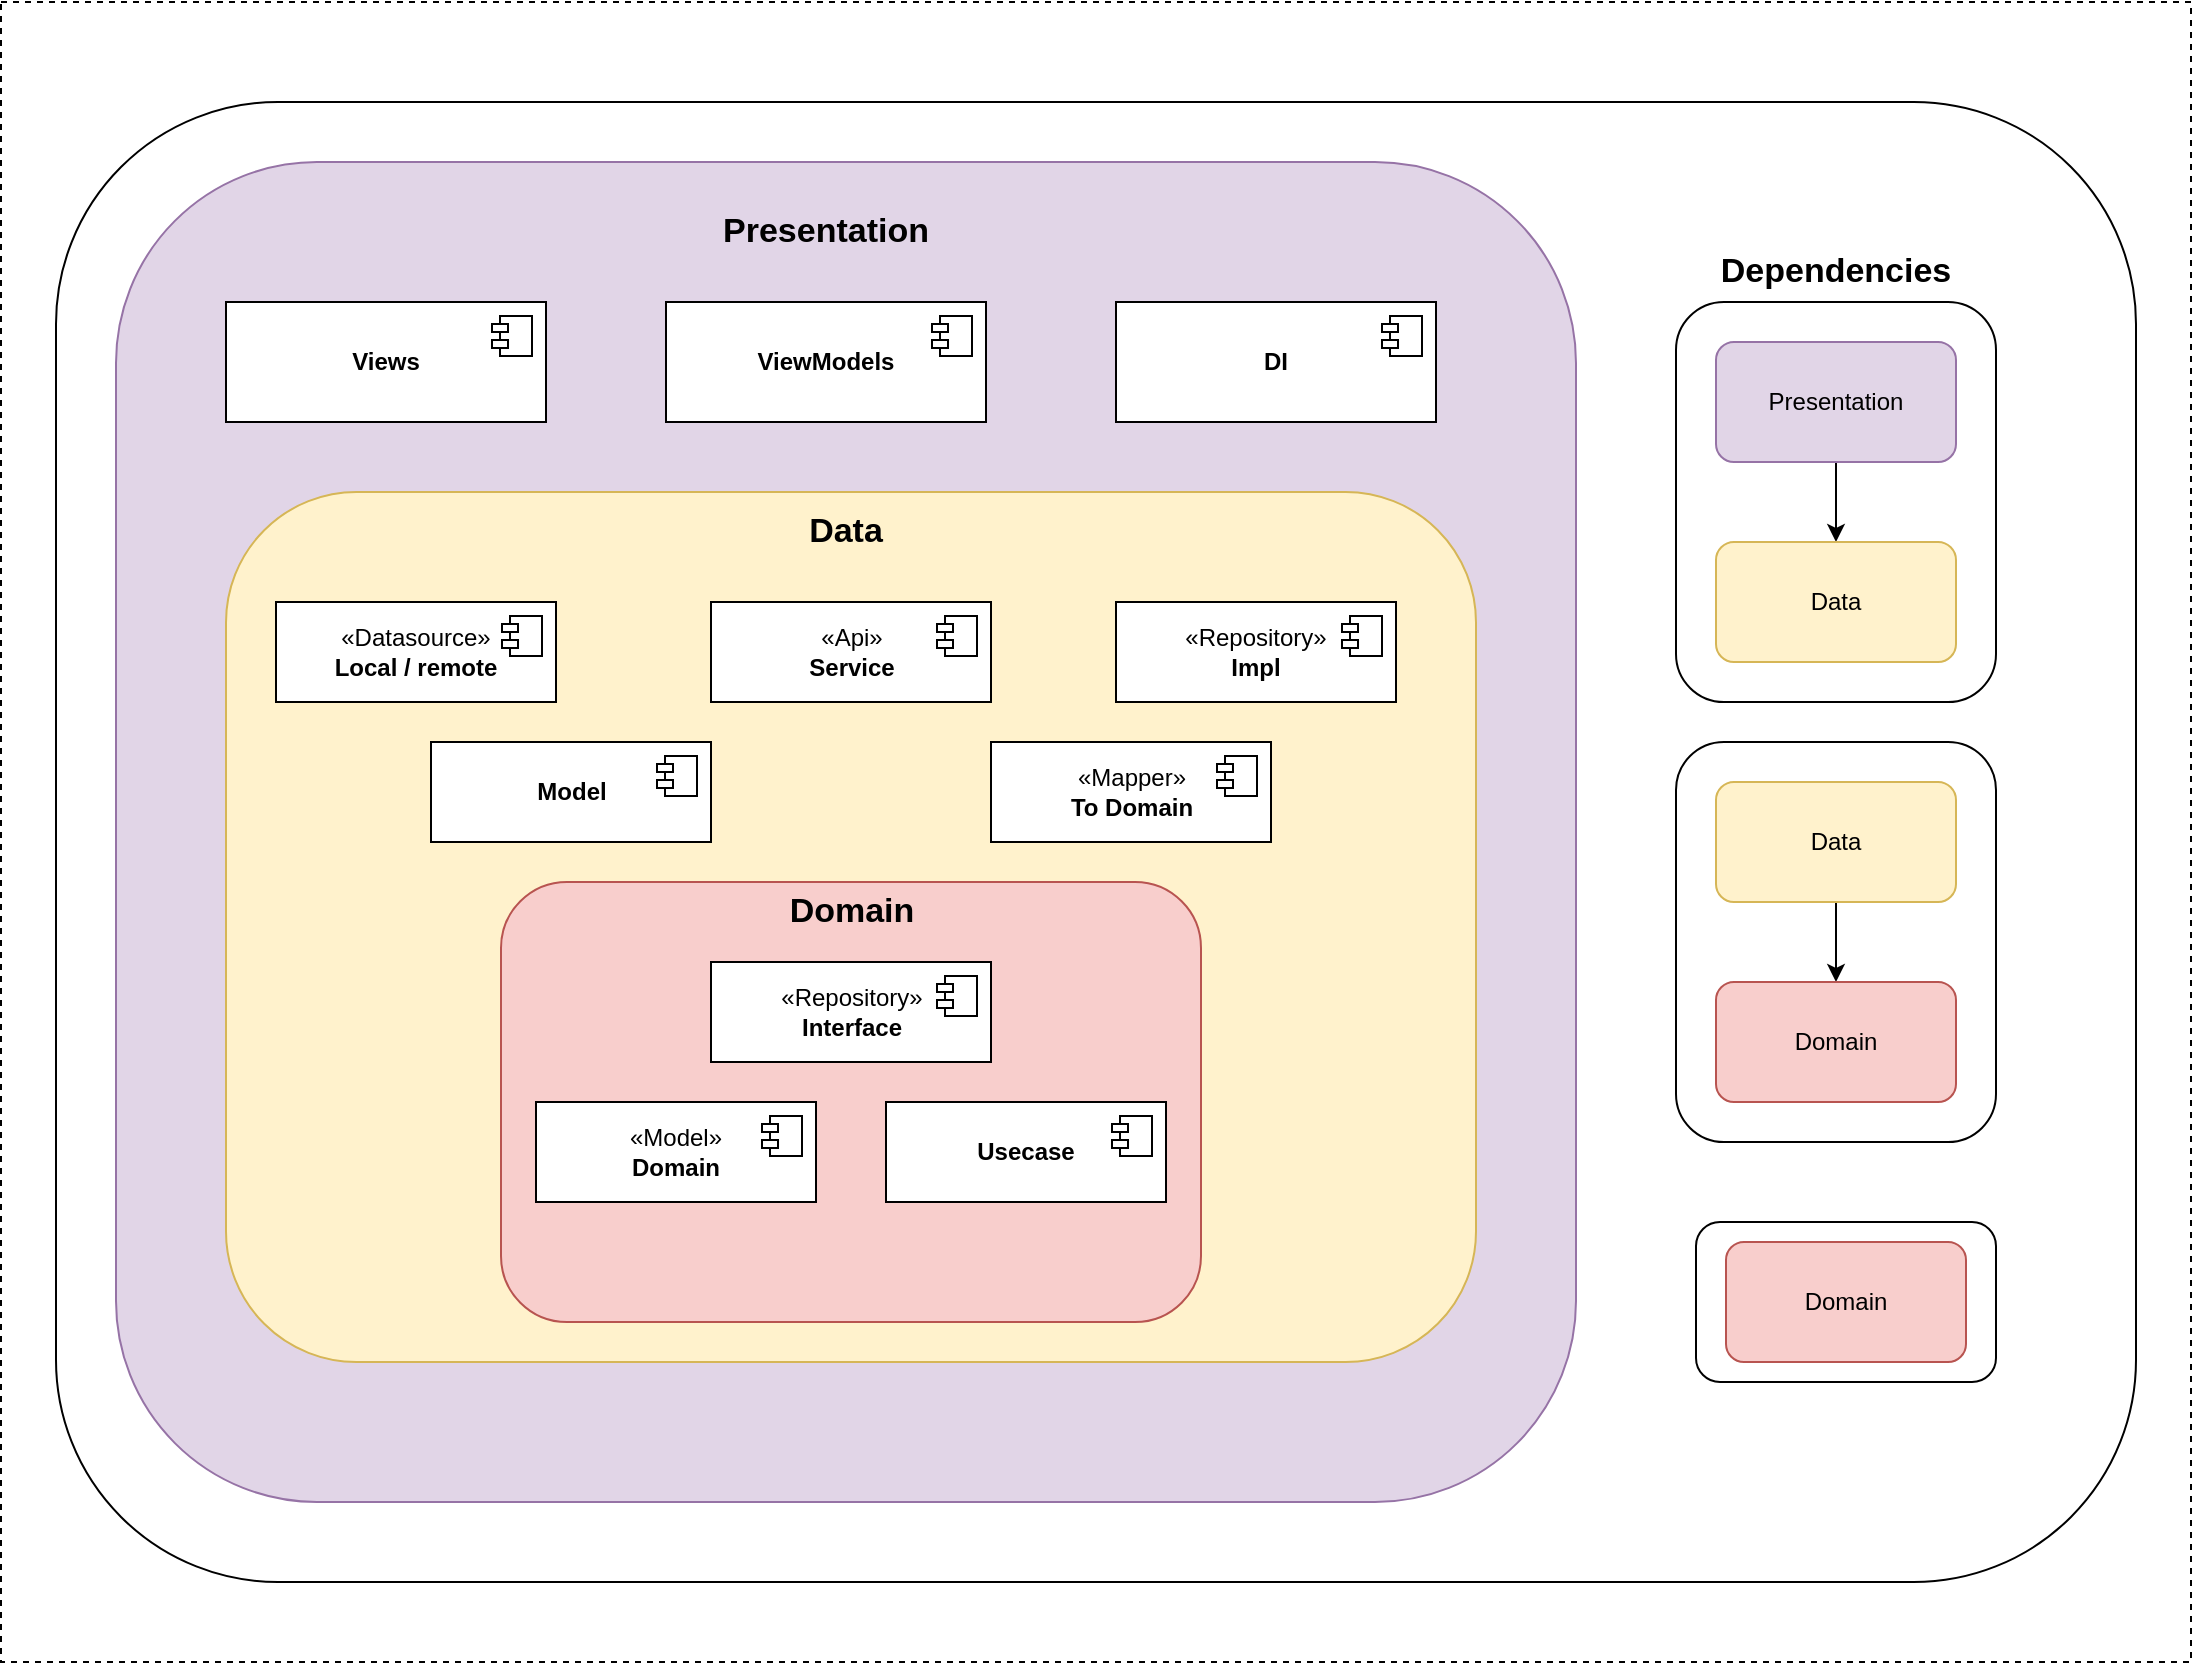 <mxfile version="24.7.10">
  <diagram name="Page-1" id="BXjNKRuzBvEQKTv4ajrW">
    <mxGraphModel dx="2074" dy="1081" grid="1" gridSize="10" guides="1" tooltips="1" connect="1" arrows="1" fold="1" page="1" pageScale="1" pageWidth="850" pageHeight="1100" math="0" shadow="0">
      <root>
        <mxCell id="0" />
        <mxCell id="1" parent="0" />
        <mxCell id="kt1jKGBQUiWGiP4k1NDH-44" value="" style="rounded=0;whiteSpace=wrap;html=1;dashed=1;" vertex="1" parent="1">
          <mxGeometry x="52.5" y="120" width="1095" height="830" as="geometry" />
        </mxCell>
        <mxCell id="kt1jKGBQUiWGiP4k1NDH-31" value="" style="rounded=1;whiteSpace=wrap;html=1;" vertex="1" parent="1">
          <mxGeometry x="80" y="170" width="1040" height="740" as="geometry" />
        </mxCell>
        <mxCell id="kt1jKGBQUiWGiP4k1NDH-43" value="" style="rounded=1;whiteSpace=wrap;html=1;" vertex="1" parent="1">
          <mxGeometry x="900" y="730" width="150" height="80" as="geometry" />
        </mxCell>
        <mxCell id="kt1jKGBQUiWGiP4k1NDH-42" value="" style="rounded=1;whiteSpace=wrap;html=1;" vertex="1" parent="1">
          <mxGeometry x="890" y="490" width="160" height="200" as="geometry" />
        </mxCell>
        <mxCell id="kt1jKGBQUiWGiP4k1NDH-41" value="" style="rounded=1;whiteSpace=wrap;html=1;" vertex="1" parent="1">
          <mxGeometry x="890" y="270" width="160" height="200" as="geometry" />
        </mxCell>
        <mxCell id="kt1jKGBQUiWGiP4k1NDH-1" value="" style="rounded=1;whiteSpace=wrap;html=1;fillColor=#e1d5e7;strokeColor=#9673a6;" vertex="1" parent="1">
          <mxGeometry x="110" y="200" width="730" height="670" as="geometry" />
        </mxCell>
        <mxCell id="kt1jKGBQUiWGiP4k1NDH-2" value="" style="rounded=1;whiteSpace=wrap;html=1;fillColor=#fff2cc;strokeColor=#d6b656;" vertex="1" parent="1">
          <mxGeometry x="165" y="365" width="625" height="435" as="geometry" />
        </mxCell>
        <mxCell id="kt1jKGBQUiWGiP4k1NDH-3" value="" style="rounded=1;whiteSpace=wrap;html=1;fillColor=#f8cecc;strokeColor=#b85450;" vertex="1" parent="1">
          <mxGeometry x="302.5" y="560" width="350" height="220" as="geometry" />
        </mxCell>
        <mxCell id="kt1jKGBQUiWGiP4k1NDH-4" value="&lt;font style=&quot;font-size: 17px;&quot;&gt;&lt;b&gt;Presentation&lt;/b&gt;&lt;/font&gt;" style="text;html=1;align=center;verticalAlign=middle;whiteSpace=wrap;rounded=0;" vertex="1" parent="1">
          <mxGeometry x="435" y="220" width="60" height="30" as="geometry" />
        </mxCell>
        <object label="&lt;b&gt;Views&lt;/b&gt;" id="kt1jKGBQUiWGiP4k1NDH-5">
          <mxCell style="html=1;dropTarget=0;whiteSpace=wrap;" vertex="1" parent="1">
            <mxGeometry x="165" y="270" width="160" height="60" as="geometry" />
          </mxCell>
        </object>
        <mxCell id="kt1jKGBQUiWGiP4k1NDH-6" value="" style="shape=module;jettyWidth=8;jettyHeight=4;" vertex="1" parent="kt1jKGBQUiWGiP4k1NDH-5">
          <mxGeometry x="1" width="20" height="20" relative="1" as="geometry">
            <mxPoint x="-27" y="7" as="offset" />
          </mxGeometry>
        </mxCell>
        <object label="&lt;b&gt;ViewModels&lt;/b&gt;" id="kt1jKGBQUiWGiP4k1NDH-7">
          <mxCell style="html=1;dropTarget=0;whiteSpace=wrap;" vertex="1" parent="1">
            <mxGeometry x="385" y="270" width="160" height="60" as="geometry" />
          </mxCell>
        </object>
        <mxCell id="kt1jKGBQUiWGiP4k1NDH-8" value="" style="shape=module;jettyWidth=8;jettyHeight=4;" vertex="1" parent="kt1jKGBQUiWGiP4k1NDH-7">
          <mxGeometry x="1" width="20" height="20" relative="1" as="geometry">
            <mxPoint x="-27" y="7" as="offset" />
          </mxGeometry>
        </mxCell>
        <object label="&lt;b&gt;DI&lt;/b&gt;" id="kt1jKGBQUiWGiP4k1NDH-9">
          <mxCell style="html=1;dropTarget=0;whiteSpace=wrap;" vertex="1" parent="1">
            <mxGeometry x="610" y="270" width="160" height="60" as="geometry" />
          </mxCell>
        </object>
        <mxCell id="kt1jKGBQUiWGiP4k1NDH-10" value="" style="shape=module;jettyWidth=8;jettyHeight=4;" vertex="1" parent="kt1jKGBQUiWGiP4k1NDH-9">
          <mxGeometry x="1" width="20" height="20" relative="1" as="geometry">
            <mxPoint x="-27" y="7" as="offset" />
          </mxGeometry>
        </mxCell>
        <mxCell id="kt1jKGBQUiWGiP4k1NDH-11" value="«Datasource»&lt;br&gt;&lt;b&gt;Local / remote&lt;/b&gt;" style="html=1;dropTarget=0;whiteSpace=wrap;" vertex="1" parent="1">
          <mxGeometry x="190" y="420" width="140" height="50" as="geometry" />
        </mxCell>
        <mxCell id="kt1jKGBQUiWGiP4k1NDH-12" value="" style="shape=module;jettyWidth=8;jettyHeight=4;" vertex="1" parent="kt1jKGBQUiWGiP4k1NDH-11">
          <mxGeometry x="1" width="20" height="20" relative="1" as="geometry">
            <mxPoint x="-27" y="7" as="offset" />
          </mxGeometry>
        </mxCell>
        <mxCell id="kt1jKGBQUiWGiP4k1NDH-13" value="&lt;font style=&quot;font-size: 17px;&quot;&gt;&lt;b&gt;Data&lt;/b&gt;&lt;/font&gt;" style="text;html=1;align=center;verticalAlign=middle;whiteSpace=wrap;rounded=0;" vertex="1" parent="1">
          <mxGeometry x="445" y="370" width="60" height="30" as="geometry" />
        </mxCell>
        <mxCell id="kt1jKGBQUiWGiP4k1NDH-14" value="«Api»&lt;br&gt;&lt;b&gt;Service&lt;/b&gt;" style="html=1;dropTarget=0;whiteSpace=wrap;" vertex="1" parent="1">
          <mxGeometry x="407.5" y="420" width="140" height="50" as="geometry" />
        </mxCell>
        <mxCell id="kt1jKGBQUiWGiP4k1NDH-15" value="" style="shape=module;jettyWidth=8;jettyHeight=4;" vertex="1" parent="kt1jKGBQUiWGiP4k1NDH-14">
          <mxGeometry x="1" width="20" height="20" relative="1" as="geometry">
            <mxPoint x="-27" y="7" as="offset" />
          </mxGeometry>
        </mxCell>
        <mxCell id="kt1jKGBQUiWGiP4k1NDH-16" value="«Repository»&lt;br&gt;&lt;b&gt;Impl&lt;/b&gt;" style="html=1;dropTarget=0;whiteSpace=wrap;" vertex="1" parent="1">
          <mxGeometry x="610" y="420" width="140" height="50" as="geometry" />
        </mxCell>
        <mxCell id="kt1jKGBQUiWGiP4k1NDH-17" value="" style="shape=module;jettyWidth=8;jettyHeight=4;" vertex="1" parent="kt1jKGBQUiWGiP4k1NDH-16">
          <mxGeometry x="1" width="20" height="20" relative="1" as="geometry">
            <mxPoint x="-27" y="7" as="offset" />
          </mxGeometry>
        </mxCell>
        <mxCell id="kt1jKGBQUiWGiP4k1NDH-18" value="&lt;b&gt;Model&lt;/b&gt;" style="html=1;dropTarget=0;whiteSpace=wrap;" vertex="1" parent="1">
          <mxGeometry x="267.5" y="490" width="140" height="50" as="geometry" />
        </mxCell>
        <mxCell id="kt1jKGBQUiWGiP4k1NDH-19" value="" style="shape=module;jettyWidth=8;jettyHeight=4;" vertex="1" parent="kt1jKGBQUiWGiP4k1NDH-18">
          <mxGeometry x="1" width="20" height="20" relative="1" as="geometry">
            <mxPoint x="-27" y="7" as="offset" />
          </mxGeometry>
        </mxCell>
        <mxCell id="kt1jKGBQUiWGiP4k1NDH-22" value="«Mapper»&lt;br&gt;&lt;b&gt;To Domain&lt;/b&gt;" style="html=1;dropTarget=0;whiteSpace=wrap;" vertex="1" parent="1">
          <mxGeometry x="547.5" y="490" width="140" height="50" as="geometry" />
        </mxCell>
        <mxCell id="kt1jKGBQUiWGiP4k1NDH-23" value="" style="shape=module;jettyWidth=8;jettyHeight=4;" vertex="1" parent="kt1jKGBQUiWGiP4k1NDH-22">
          <mxGeometry x="1" width="20" height="20" relative="1" as="geometry">
            <mxPoint x="-27" y="7" as="offset" />
          </mxGeometry>
        </mxCell>
        <mxCell id="kt1jKGBQUiWGiP4k1NDH-24" value="«Repository»&lt;br&gt;&lt;b&gt;Interface&lt;/b&gt;" style="html=1;dropTarget=0;whiteSpace=wrap;" vertex="1" parent="1">
          <mxGeometry x="407.5" y="600" width="140" height="50" as="geometry" />
        </mxCell>
        <mxCell id="kt1jKGBQUiWGiP4k1NDH-25" value="" style="shape=module;jettyWidth=8;jettyHeight=4;" vertex="1" parent="kt1jKGBQUiWGiP4k1NDH-24">
          <mxGeometry x="1" width="20" height="20" relative="1" as="geometry">
            <mxPoint x="-27" y="7" as="offset" />
          </mxGeometry>
        </mxCell>
        <mxCell id="kt1jKGBQUiWGiP4k1NDH-26" value="«Model»&lt;br&gt;&lt;b&gt;Domain&lt;/b&gt;" style="html=1;dropTarget=0;whiteSpace=wrap;" vertex="1" parent="1">
          <mxGeometry x="320" y="670" width="140" height="50" as="geometry" />
        </mxCell>
        <mxCell id="kt1jKGBQUiWGiP4k1NDH-27" value="" style="shape=module;jettyWidth=8;jettyHeight=4;" vertex="1" parent="kt1jKGBQUiWGiP4k1NDH-26">
          <mxGeometry x="1" width="20" height="20" relative="1" as="geometry">
            <mxPoint x="-27" y="7" as="offset" />
          </mxGeometry>
        </mxCell>
        <mxCell id="kt1jKGBQUiWGiP4k1NDH-28" value="&lt;b&gt;Usecase&lt;/b&gt;" style="html=1;dropTarget=0;whiteSpace=wrap;" vertex="1" parent="1">
          <mxGeometry x="495" y="670" width="140" height="50" as="geometry" />
        </mxCell>
        <mxCell id="kt1jKGBQUiWGiP4k1NDH-29" value="" style="shape=module;jettyWidth=8;jettyHeight=4;" vertex="1" parent="kt1jKGBQUiWGiP4k1NDH-28">
          <mxGeometry x="1" width="20" height="20" relative="1" as="geometry">
            <mxPoint x="-27" y="7" as="offset" />
          </mxGeometry>
        </mxCell>
        <mxCell id="kt1jKGBQUiWGiP4k1NDH-30" value="&lt;font style=&quot;font-size: 17px;&quot;&gt;&lt;b&gt;Domain&lt;/b&gt;&lt;/font&gt;" style="text;html=1;align=center;verticalAlign=middle;whiteSpace=wrap;rounded=0;" vertex="1" parent="1">
          <mxGeometry x="447.5" y="560" width="60" height="30" as="geometry" />
        </mxCell>
        <mxCell id="kt1jKGBQUiWGiP4k1NDH-32" value="&lt;font style=&quot;font-size: 17px;&quot;&gt;&lt;b&gt;Dependencies&lt;/b&gt;&lt;/font&gt;" style="text;html=1;align=center;verticalAlign=middle;whiteSpace=wrap;rounded=0;" vertex="1" parent="1">
          <mxGeometry x="940" y="240" width="60" height="30" as="geometry" />
        </mxCell>
        <mxCell id="kt1jKGBQUiWGiP4k1NDH-36" value="" style="edgeStyle=orthogonalEdgeStyle;rounded=0;orthogonalLoop=1;jettySize=auto;html=1;" edge="1" parent="1" source="kt1jKGBQUiWGiP4k1NDH-33" target="kt1jKGBQUiWGiP4k1NDH-35">
          <mxGeometry relative="1" as="geometry" />
        </mxCell>
        <mxCell id="kt1jKGBQUiWGiP4k1NDH-33" value="Presentation" style="rounded=1;whiteSpace=wrap;html=1;fillColor=#e1d5e7;strokeColor=#9673a6;" vertex="1" parent="1">
          <mxGeometry x="910" y="290" width="120" height="60" as="geometry" />
        </mxCell>
        <mxCell id="kt1jKGBQUiWGiP4k1NDH-35" value="Data" style="rounded=1;whiteSpace=wrap;html=1;fillColor=#fff2cc;strokeColor=#d6b656;" vertex="1" parent="1">
          <mxGeometry x="910" y="390" width="120" height="60" as="geometry" />
        </mxCell>
        <mxCell id="kt1jKGBQUiWGiP4k1NDH-39" style="edgeStyle=orthogonalEdgeStyle;rounded=0;orthogonalLoop=1;jettySize=auto;html=1;exitX=0.5;exitY=1;exitDx=0;exitDy=0;entryX=0.5;entryY=0;entryDx=0;entryDy=0;" edge="1" parent="1" source="kt1jKGBQUiWGiP4k1NDH-37" target="kt1jKGBQUiWGiP4k1NDH-38">
          <mxGeometry relative="1" as="geometry" />
        </mxCell>
        <mxCell id="kt1jKGBQUiWGiP4k1NDH-37" value="Data" style="rounded=1;whiteSpace=wrap;html=1;fillColor=#fff2cc;strokeColor=#d6b656;" vertex="1" parent="1">
          <mxGeometry x="910" y="510" width="120" height="60" as="geometry" />
        </mxCell>
        <mxCell id="kt1jKGBQUiWGiP4k1NDH-38" value="Domain" style="rounded=1;whiteSpace=wrap;html=1;fillColor=#f8cecc;strokeColor=#b85450;" vertex="1" parent="1">
          <mxGeometry x="910" y="610" width="120" height="60" as="geometry" />
        </mxCell>
        <mxCell id="kt1jKGBQUiWGiP4k1NDH-40" value="Domain" style="rounded=1;whiteSpace=wrap;html=1;fillColor=#f8cecc;strokeColor=#b85450;" vertex="1" parent="1">
          <mxGeometry x="915" y="740" width="120" height="60" as="geometry" />
        </mxCell>
      </root>
    </mxGraphModel>
  </diagram>
</mxfile>
